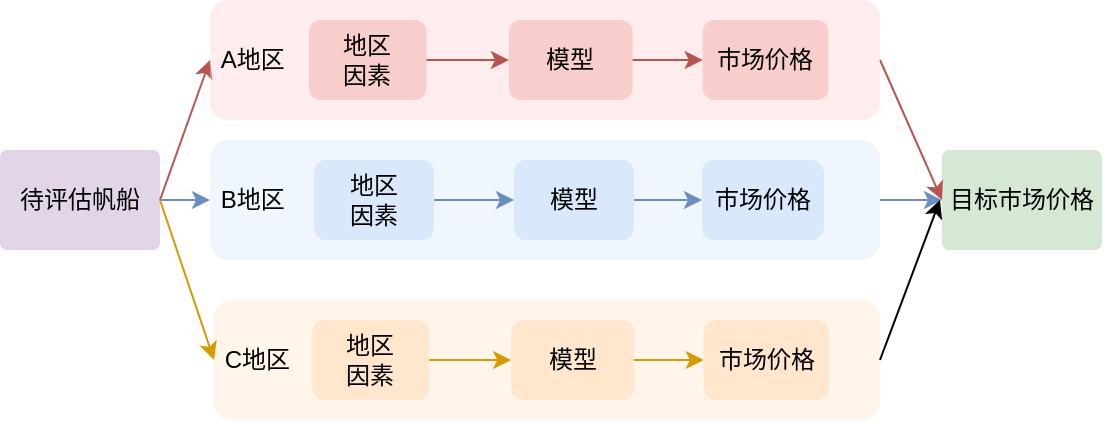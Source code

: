 <mxfile version="21.0.8" type="github">
  <diagram name="第 1 页" id="S1QftpWEGq1zg3Fq66IN">
    <mxGraphModel dx="662" dy="423" grid="1" gridSize="10" guides="1" tooltips="1" connect="1" arrows="1" fold="1" page="1" pageScale="1" pageWidth="827" pageHeight="1169" math="0" shadow="0">
      <root>
        <mxCell id="0" />
        <mxCell id="1" parent="0" />
        <mxCell id="Emok9PFtpWs19b4eqsXd-29" value="&amp;nbsp;B地区" style="rounded=1;whiteSpace=wrap;html=1;fillColor=#dae8fc;align=left;strokeColor=none;opacity=40;" vertex="1" parent="1">
          <mxGeometry x="175" y="160" width="335" height="60" as="geometry" />
        </mxCell>
        <mxCell id="Emok9PFtpWs19b4eqsXd-1" value="待评估帆船" style="rounded=1;whiteSpace=wrap;html=1;fillColor=#e1d5e7;strokeColor=none;arcSize=7;" vertex="1" parent="1">
          <mxGeometry x="70" y="165" width="80" height="50" as="geometry" />
        </mxCell>
        <mxCell id="Emok9PFtpWs19b4eqsXd-5" value="目标市场价格" style="rounded=1;whiteSpace=wrap;html=1;fillColor=#d5e8d4;strokeColor=none;arcSize=7;" vertex="1" parent="1">
          <mxGeometry x="541" y="165" width="80" height="50" as="geometry" />
        </mxCell>
        <mxCell id="Emok9PFtpWs19b4eqsXd-6" value="" style="endArrow=classic;html=1;rounded=0;exitX=1;exitY=0.5;exitDx=0;exitDy=0;entryX=0;entryY=0.5;entryDx=0;entryDy=0;fillColor=#f8cecc;strokeColor=#b85450;" edge="1" parent="1" source="Emok9PFtpWs19b4eqsXd-1" target="Emok9PFtpWs19b4eqsXd-28">
          <mxGeometry width="50" height="50" relative="1" as="geometry">
            <mxPoint x="380" y="290" as="sourcePoint" />
            <mxPoint x="430" y="240" as="targetPoint" />
          </mxGeometry>
        </mxCell>
        <mxCell id="Emok9PFtpWs19b4eqsXd-9" value="" style="endArrow=classic;html=1;rounded=0;exitX=1;exitY=0.5;exitDx=0;exitDy=0;entryX=0;entryY=0.5;entryDx=0;entryDy=0;fillColor=#f8cecc;strokeColor=#b85450;" edge="1" parent="1" source="Emok9PFtpWs19b4eqsXd-28" target="Emok9PFtpWs19b4eqsXd-5">
          <mxGeometry width="50" height="50" relative="1" as="geometry">
            <mxPoint x="380" y="290" as="sourcePoint" />
            <mxPoint x="430" y="240" as="targetPoint" />
          </mxGeometry>
        </mxCell>
        <mxCell id="Emok9PFtpWs19b4eqsXd-13" value="市场价格" style="rounded=1;whiteSpace=wrap;html=1;fillColor=#dae8fc;strokeColor=none;" vertex="1" parent="1">
          <mxGeometry x="421" y="170" width="61" height="40" as="geometry" />
        </mxCell>
        <mxCell id="Emok9PFtpWs19b4eqsXd-15" value="地区&lt;br&gt;因素" style="rounded=1;whiteSpace=wrap;html=1;fillColor=#dae8fc;strokeColor=none;" vertex="1" parent="1">
          <mxGeometry x="227" y="170" width="60" height="40" as="geometry" />
        </mxCell>
        <mxCell id="Emok9PFtpWs19b4eqsXd-18" value="模型" style="rounded=1;whiteSpace=wrap;html=1;fillColor=#dae8fc;strokeColor=none;" vertex="1" parent="1">
          <mxGeometry x="327" y="170" width="60" height="40" as="geometry" />
        </mxCell>
        <mxCell id="Emok9PFtpWs19b4eqsXd-19" value="" style="endArrow=classic;html=1;rounded=0;fillColor=#dae8fc;strokeColor=#6c8ebf;exitX=1;exitY=0.5;exitDx=0;exitDy=0;entryX=0;entryY=0.5;entryDx=0;entryDy=0;" edge="1" parent="1" source="Emok9PFtpWs19b4eqsXd-1" target="Emok9PFtpWs19b4eqsXd-29">
          <mxGeometry width="50" height="50" relative="1" as="geometry">
            <mxPoint x="180" y="190" as="sourcePoint" />
            <mxPoint x="180" y="190" as="targetPoint" />
          </mxGeometry>
        </mxCell>
        <mxCell id="Emok9PFtpWs19b4eqsXd-24" value="" style="endArrow=classic;html=1;rounded=0;exitX=1;exitY=0.5;exitDx=0;exitDy=0;fillColor=#dae8fc;strokeColor=#6c8ebf;" edge="1" parent="1" source="Emok9PFtpWs19b4eqsXd-15" target="Emok9PFtpWs19b4eqsXd-18">
          <mxGeometry width="50" height="50" relative="1" as="geometry">
            <mxPoint x="380" y="220" as="sourcePoint" />
            <mxPoint x="430" y="170" as="targetPoint" />
          </mxGeometry>
        </mxCell>
        <mxCell id="Emok9PFtpWs19b4eqsXd-25" value="" style="endArrow=classic;html=1;rounded=0;exitX=1;exitY=0.5;exitDx=0;exitDy=0;entryX=0;entryY=0.5;entryDx=0;entryDy=0;fillColor=#dae8fc;strokeColor=#6c8ebf;" edge="1" parent="1" source="Emok9PFtpWs19b4eqsXd-18" target="Emok9PFtpWs19b4eqsXd-13">
          <mxGeometry width="50" height="50" relative="1" as="geometry">
            <mxPoint x="380" y="220" as="sourcePoint" />
            <mxPoint x="430" y="170" as="targetPoint" />
          </mxGeometry>
        </mxCell>
        <mxCell id="Emok9PFtpWs19b4eqsXd-26" value="" style="endArrow=classic;html=1;rounded=0;entryX=0;entryY=0.5;entryDx=0;entryDy=0;fillColor=#dae8fc;strokeColor=#6c8ebf;exitX=1;exitY=0.5;exitDx=0;exitDy=0;" edge="1" parent="1" source="Emok9PFtpWs19b4eqsXd-29" target="Emok9PFtpWs19b4eqsXd-5">
          <mxGeometry width="50" height="50" relative="1" as="geometry">
            <mxPoint x="510" y="190" as="sourcePoint" />
            <mxPoint x="430" y="170" as="targetPoint" />
          </mxGeometry>
        </mxCell>
        <mxCell id="Emok9PFtpWs19b4eqsXd-30" value="" style="group" vertex="1" connectable="0" parent="1">
          <mxGeometry x="175" y="90" width="335" height="60" as="geometry" />
        </mxCell>
        <mxCell id="Emok9PFtpWs19b4eqsXd-28" value="&amp;nbsp;A地区" style="rounded=1;whiteSpace=wrap;html=1;fillColor=#FCD2D0;align=left;strokeColor=none;opacity=40;" vertex="1" parent="Emok9PFtpWs19b4eqsXd-30">
          <mxGeometry width="335.0" height="60" as="geometry" />
        </mxCell>
        <mxCell id="Emok9PFtpWs19b4eqsXd-3" value="地区&lt;br&gt;因素" style="rounded=1;whiteSpace=wrap;html=1;fillColor=#f8cecc;strokeColor=none;" vertex="1" parent="Emok9PFtpWs19b4eqsXd-30">
          <mxGeometry x="49.477" y="10" width="58.754" height="40" as="geometry" />
        </mxCell>
        <mxCell id="Emok9PFtpWs19b4eqsXd-4" value="市场价格" style="rounded=1;whiteSpace=wrap;html=1;fillColor=#f8cecc;strokeColor=none;" vertex="1" parent="Emok9PFtpWs19b4eqsXd-30">
          <mxGeometry x="246.354" y="10" width="62.877" height="40" as="geometry" />
        </mxCell>
        <mxCell id="Emok9PFtpWs19b4eqsXd-17" value="模型" style="rounded=1;whiteSpace=wrap;html=1;fillColor=#f8cecc;strokeColor=none;" vertex="1" parent="Emok9PFtpWs19b4eqsXd-30">
          <mxGeometry x="149.462" y="10" width="61.846" height="40" as="geometry" />
        </mxCell>
        <mxCell id="Emok9PFtpWs19b4eqsXd-21" value="" style="endArrow=classic;html=1;rounded=0;exitX=1;exitY=0.5;exitDx=0;exitDy=0;strokeColor=#b85450;fillColor=#f8cecc;" edge="1" parent="Emok9PFtpWs19b4eqsXd-30" source="Emok9PFtpWs19b4eqsXd-3" target="Emok9PFtpWs19b4eqsXd-17">
          <mxGeometry width="50" height="50" relative="1" as="geometry">
            <mxPoint x="211.308" y="130" as="sourcePoint" />
            <mxPoint x="262.846" y="80" as="targetPoint" />
          </mxGeometry>
        </mxCell>
        <mxCell id="Emok9PFtpWs19b4eqsXd-22" value="" style="endArrow=classic;html=1;rounded=0;exitX=1;exitY=0.5;exitDx=0;exitDy=0;entryX=0;entryY=0.5;entryDx=0;entryDy=0;fillColor=#f8cecc;strokeColor=#b85450;" edge="1" parent="Emok9PFtpWs19b4eqsXd-30" source="Emok9PFtpWs19b4eqsXd-17" target="Emok9PFtpWs19b4eqsXd-4">
          <mxGeometry width="50" height="50" relative="1" as="geometry">
            <mxPoint x="211.308" y="130" as="sourcePoint" />
            <mxPoint x="262.846" y="80" as="targetPoint" />
          </mxGeometry>
        </mxCell>
        <mxCell id="Emok9PFtpWs19b4eqsXd-38" value="" style="group;fillColor=#fff2cc;strokeColor=none;opacity=0;" vertex="1" connectable="0" parent="1">
          <mxGeometry x="177" y="240" width="333" height="60" as="geometry" />
        </mxCell>
        <mxCell id="Emok9PFtpWs19b4eqsXd-39" value="&amp;nbsp;C地区" style="rounded=1;whiteSpace=wrap;html=1;fillColor=#ffe6cc;align=left;strokeColor=none;opacity=40;" vertex="1" parent="Emok9PFtpWs19b4eqsXd-38">
          <mxGeometry width="333.0" height="60" as="geometry" />
        </mxCell>
        <mxCell id="Emok9PFtpWs19b4eqsXd-40" value="地区&lt;br&gt;因素" style="rounded=1;whiteSpace=wrap;html=1;fillColor=#ffe6cc;strokeColor=none;" vertex="1" parent="Emok9PFtpWs19b4eqsXd-38">
          <mxGeometry x="49.182" y="10" width="58.403" height="40" as="geometry" />
        </mxCell>
        <mxCell id="Emok9PFtpWs19b4eqsXd-41" value="市场价格" style="rounded=1;whiteSpace=wrap;html=1;fillColor=#ffe6cc;strokeColor=none;" vertex="1" parent="Emok9PFtpWs19b4eqsXd-38">
          <mxGeometry x="244.883" y="10" width="62.502" height="40" as="geometry" />
        </mxCell>
        <mxCell id="Emok9PFtpWs19b4eqsXd-42" value="模型" style="rounded=1;whiteSpace=wrap;html=1;fillColor=#ffe6cc;strokeColor=none;" vertex="1" parent="Emok9PFtpWs19b4eqsXd-38">
          <mxGeometry x="148.569" y="10" width="61.477" height="40" as="geometry" />
        </mxCell>
        <mxCell id="Emok9PFtpWs19b4eqsXd-43" value="" style="endArrow=classic;html=1;rounded=0;exitX=1;exitY=0.5;exitDx=0;exitDy=0;strokeColor=#d79b00;fillColor=#ffe6cc;" edge="1" parent="Emok9PFtpWs19b4eqsXd-38" source="Emok9PFtpWs19b4eqsXd-40" target="Emok9PFtpWs19b4eqsXd-42">
          <mxGeometry width="50" height="50" relative="1" as="geometry">
            <mxPoint x="210.046" y="130" as="sourcePoint" />
            <mxPoint x="261.277" y="80" as="targetPoint" />
          </mxGeometry>
        </mxCell>
        <mxCell id="Emok9PFtpWs19b4eqsXd-44" value="" style="endArrow=classic;html=1;rounded=0;exitX=1;exitY=0.5;exitDx=0;exitDy=0;entryX=0;entryY=0.5;entryDx=0;entryDy=0;fillColor=#ffe6cc;strokeColor=#d79b00;" edge="1" parent="Emok9PFtpWs19b4eqsXd-38" source="Emok9PFtpWs19b4eqsXd-42" target="Emok9PFtpWs19b4eqsXd-41">
          <mxGeometry width="50" height="50" relative="1" as="geometry">
            <mxPoint x="210.046" y="130" as="sourcePoint" />
            <mxPoint x="261.277" y="80" as="targetPoint" />
          </mxGeometry>
        </mxCell>
        <mxCell id="Emok9PFtpWs19b4eqsXd-45" value="" style="endArrow=classic;html=1;rounded=0;exitX=1;exitY=0.5;exitDx=0;exitDy=0;entryX=0;entryY=0.5;entryDx=0;entryDy=0;fillColor=#ffe6cc;strokeColor=#d79b00;" edge="1" parent="1" source="Emok9PFtpWs19b4eqsXd-1" target="Emok9PFtpWs19b4eqsXd-39">
          <mxGeometry width="50" height="50" relative="1" as="geometry">
            <mxPoint x="380" y="210" as="sourcePoint" />
            <mxPoint x="430" y="160" as="targetPoint" />
          </mxGeometry>
        </mxCell>
        <mxCell id="Emok9PFtpWs19b4eqsXd-46" value="" style="endArrow=classic;html=1;rounded=0;exitX=1;exitY=0.5;exitDx=0;exitDy=0;" edge="1" parent="1" source="Emok9PFtpWs19b4eqsXd-39">
          <mxGeometry width="50" height="50" relative="1" as="geometry">
            <mxPoint x="160" y="200" as="sourcePoint" />
            <mxPoint x="540" y="190" as="targetPoint" />
          </mxGeometry>
        </mxCell>
      </root>
    </mxGraphModel>
  </diagram>
</mxfile>
